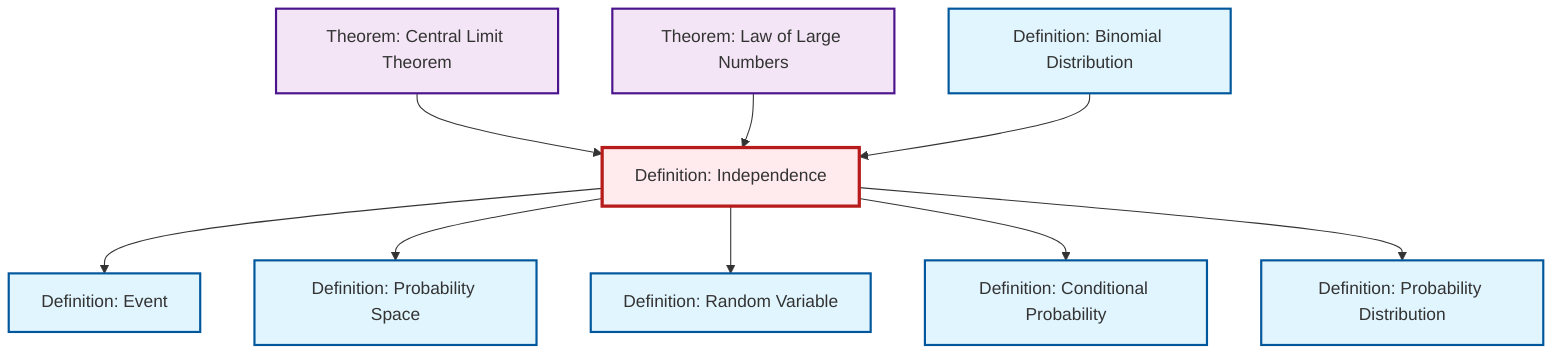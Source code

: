 graph TD
    classDef definition fill:#e1f5fe,stroke:#01579b,stroke-width:2px
    classDef theorem fill:#f3e5f5,stroke:#4a148c,stroke-width:2px
    classDef axiom fill:#fff3e0,stroke:#e65100,stroke-width:2px
    classDef example fill:#e8f5e9,stroke:#1b5e20,stroke-width:2px
    classDef current fill:#ffebee,stroke:#b71c1c,stroke-width:3px
    def-probability-space["Definition: Probability Space"]:::definition
    def-binomial-distribution["Definition: Binomial Distribution"]:::definition
    thm-law-of-large-numbers["Theorem: Law of Large Numbers"]:::theorem
    def-event["Definition: Event"]:::definition
    thm-central-limit["Theorem: Central Limit Theorem"]:::theorem
    def-probability-distribution["Definition: Probability Distribution"]:::definition
    def-conditional-probability["Definition: Conditional Probability"]:::definition
    def-random-variable["Definition: Random Variable"]:::definition
    def-independence["Definition: Independence"]:::definition
    thm-central-limit --> def-independence
    def-independence --> def-event
    def-independence --> def-probability-space
    def-independence --> def-random-variable
    def-independence --> def-conditional-probability
    thm-law-of-large-numbers --> def-independence
    def-independence --> def-probability-distribution
    def-binomial-distribution --> def-independence
    class def-independence current